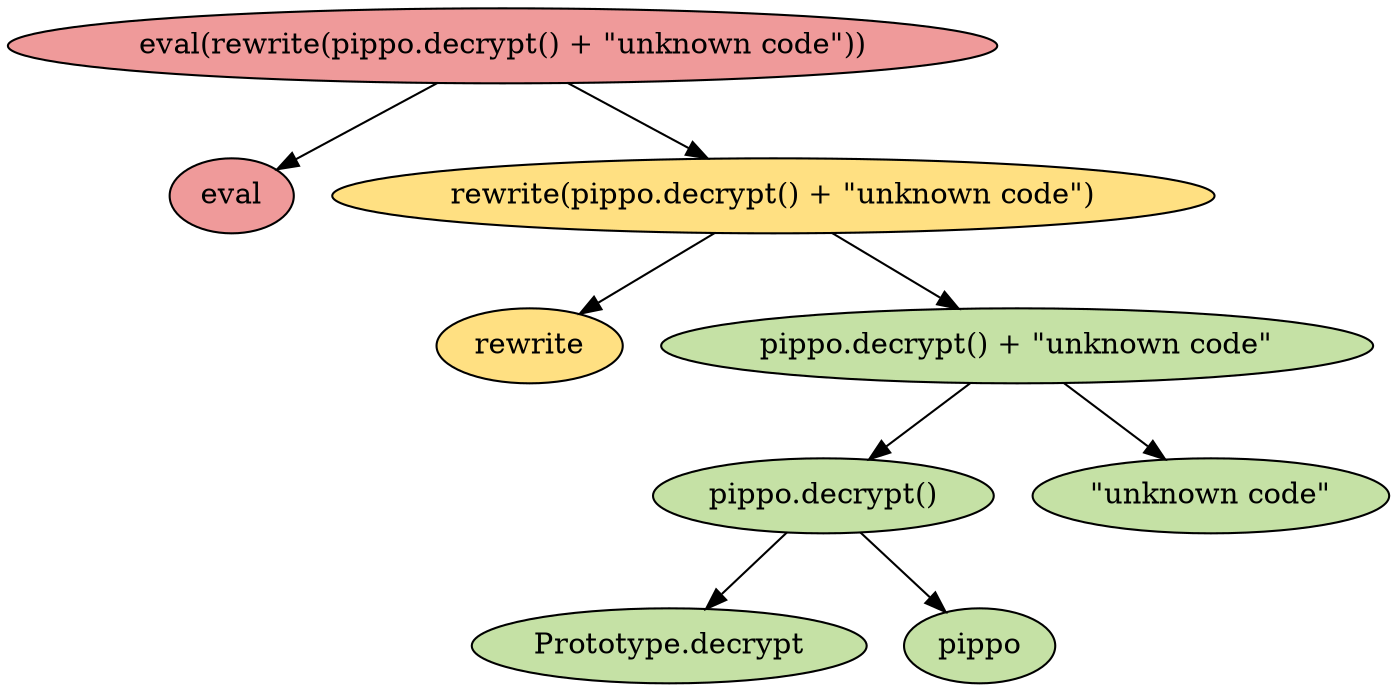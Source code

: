 digraph AST {
	"eval" [style="filled" fillcolor="#ef9a9a"]
	"eval(rewrite(pippo.decrypt() + \"unknown code\"))" [style="filled" fillcolor="#ef9a9a"]
	subgraph rewrittenArgument {
		node [style="filled" fillcolor="#ffe082"]

		"rewrite(pippo.decrypt() + \"unknown code\")" -> "rewrite"
		"rewrite(pippo.decrypt() + \"unknown code\")" -> "pippo.decrypt() + \"unknown code\""
	}
	subgraph argument {
		node [style="filled" fillcolor="#c5e1a5"]
		"pippo.decrypt() + \"unknown code\"" [style="filled" fillcolor="#c5e1a5"]

		"pippo.decrypt() + \"unknown code\"" -> "pippo.decrypt()"
		"pippo.decrypt()" -> "Prototype.decrypt"
		"pippo.decrypt()" -> "pippo"
		"pippo.decrypt() + \"unknown code\"" -> "\"unknown code\""
	}

	"eval(rewrite(pippo.decrypt() + \"unknown code\"))" -> "eval"
	"eval(rewrite(pippo.decrypt() + \"unknown code\"))" -> "rewrite(pippo.decrypt() + \"unknown code\")"
}